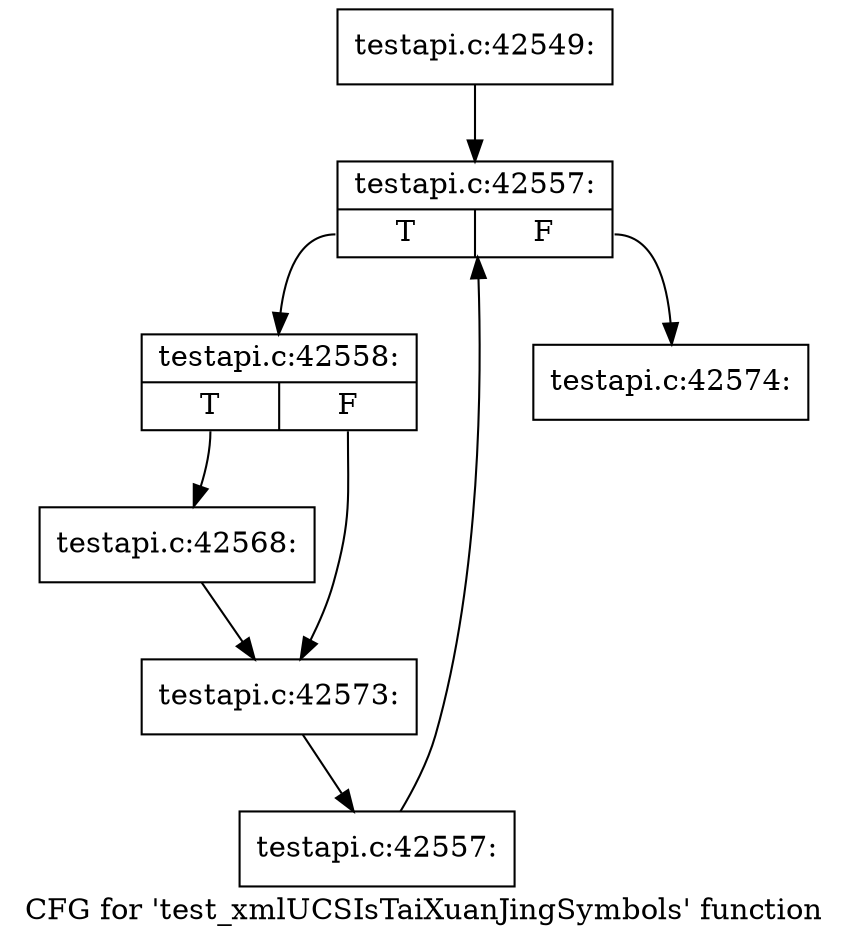 digraph "CFG for 'test_xmlUCSIsTaiXuanJingSymbols' function" {
	label="CFG for 'test_xmlUCSIsTaiXuanJingSymbols' function";

	Node0x57aaa00 [shape=record,label="{testapi.c:42549:}"];
	Node0x57aaa00 -> Node0x57b6230;
	Node0x57b6230 [shape=record,label="{testapi.c:42557:|{<s0>T|<s1>F}}"];
	Node0x57b6230:s0 -> Node0x57b6510;
	Node0x57b6230:s1 -> Node0x57b6090;
	Node0x57b6510 [shape=record,label="{testapi.c:42558:|{<s0>T|<s1>F}}"];
	Node0x57b6510:s0 -> Node0x57b7370;
	Node0x57b6510:s1 -> Node0x57b7b40;
	Node0x57b7370 [shape=record,label="{testapi.c:42568:}"];
	Node0x57b7370 -> Node0x57b7b40;
	Node0x57b7b40 [shape=record,label="{testapi.c:42573:}"];
	Node0x57b7b40 -> Node0x57b6480;
	Node0x57b6480 [shape=record,label="{testapi.c:42557:}"];
	Node0x57b6480 -> Node0x57b6230;
	Node0x57b6090 [shape=record,label="{testapi.c:42574:}"];
}
